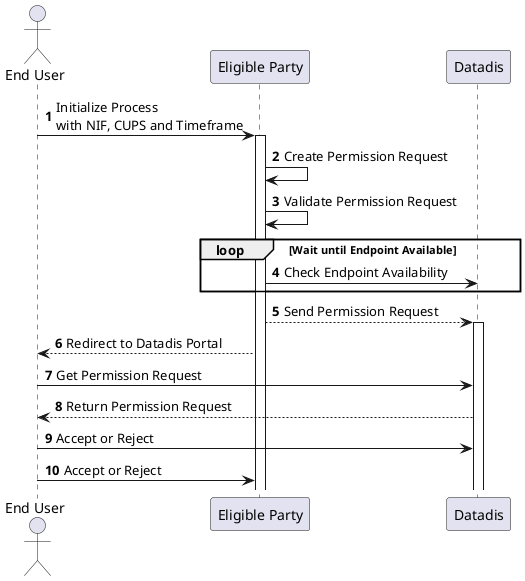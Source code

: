 @startuml
autonumber

actor user as "End User"
participant ep as "Eligible Party"
participant dso as "Datadis"

user -> ep++ : Initialize Process\nwith NIF, CUPS and Timeframe
ep -> ep : Create Permission Request
ep -> ep : Validate Permission Request
loop Wait until Endpoint Available
  ep -> dso : Check Endpoint Availability
end
ep --> dso++ : Send Permission Request
ep --> user : Redirect to Datadis Portal
user -> dso : Get Permission Request
dso --> user : Return Permission Request

user -> dso : Accept or Reject
user -> ep : Accept or Reject

@enduml
